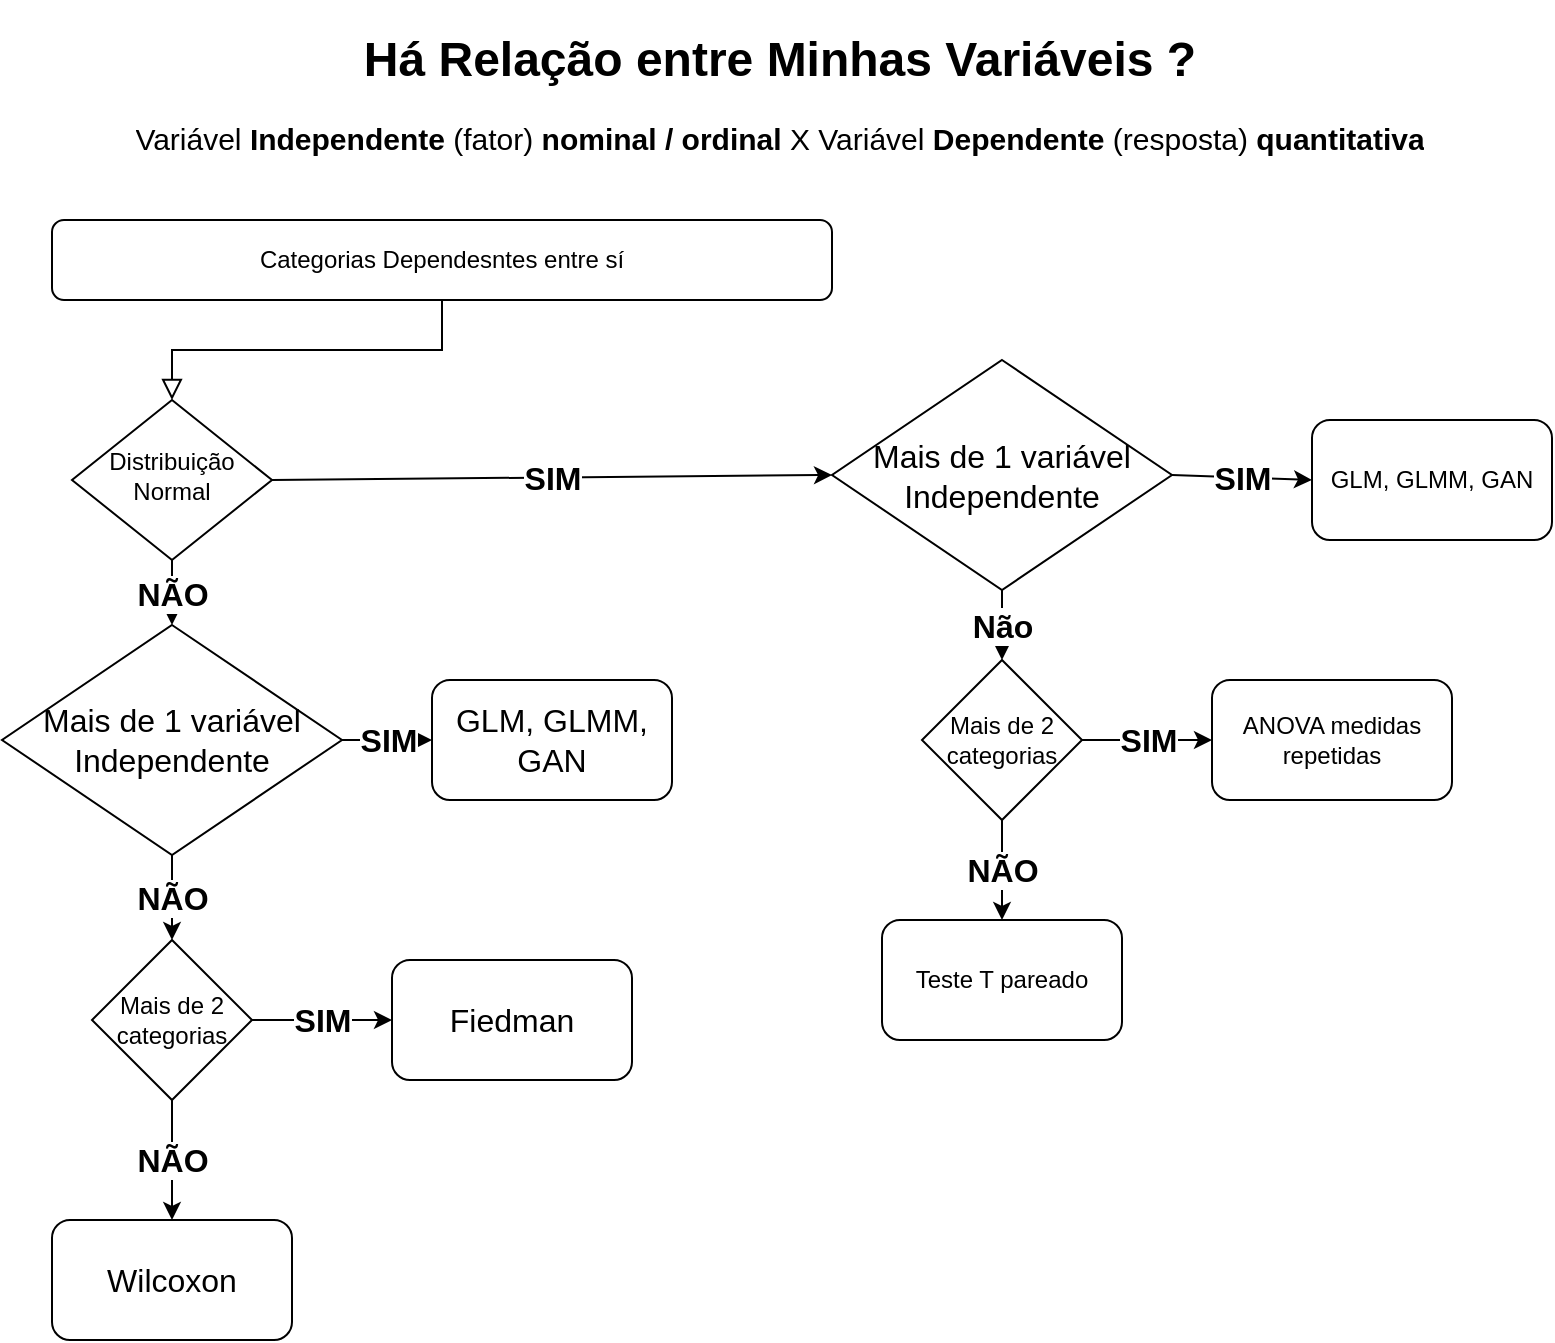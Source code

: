 <mxfile version="13.7.3" type="device"><diagram id="C5RBs43oDa-KdzZeNtuy" name="Page-1"><mxGraphModel dx="1086" dy="806" grid="1" gridSize="10" guides="1" tooltips="1" connect="1" arrows="1" fold="1" page="1" pageScale="1" pageWidth="827" pageHeight="1169" math="0" shadow="0"><root><mxCell id="WIyWlLk6GJQsqaUBKTNV-0"/><mxCell id="WIyWlLk6GJQsqaUBKTNV-1" parent="WIyWlLk6GJQsqaUBKTNV-0"/><mxCell id="WIyWlLk6GJQsqaUBKTNV-2" value="" style="rounded=0;html=1;jettySize=auto;orthogonalLoop=1;fontSize=11;endArrow=block;endFill=0;endSize=8;strokeWidth=1;shadow=0;labelBackgroundColor=none;edgeStyle=orthogonalEdgeStyle;" parent="WIyWlLk6GJQsqaUBKTNV-1" source="WIyWlLk6GJQsqaUBKTNV-3" target="WIyWlLk6GJQsqaUBKTNV-6" edge="1"><mxGeometry relative="1" as="geometry"/></mxCell><mxCell id="WIyWlLk6GJQsqaUBKTNV-3" value="Categorias Dependesntes entre sí" style="rounded=1;whiteSpace=wrap;html=1;fontSize=12;glass=0;strokeWidth=1;shadow=0;" parent="WIyWlLk6GJQsqaUBKTNV-1" vertex="1"><mxGeometry x="50" y="110" width="390" height="40" as="geometry"/></mxCell><mxCell id="WIyWlLk6GJQsqaUBKTNV-6" value="Distribuição Normal" style="rhombus;whiteSpace=wrap;html=1;shadow=0;fontFamily=Helvetica;fontSize=12;align=center;strokeWidth=1;spacing=6;spacingTop=-4;" parent="WIyWlLk6GJQsqaUBKTNV-1" vertex="1"><mxGeometry x="60" y="200" width="100" height="80" as="geometry"/></mxCell><mxCell id="XK-VcTC5aRWtoL7XB83h-0" value="&lt;h1&gt;Há Relação entre Minhas Variáveis ?&lt;/h1&gt;&lt;p style=&quot;font-size: 15px&quot;&gt;Variável &lt;b&gt;Independente&lt;/b&gt; (fator) &lt;b&gt;nominal / ordinal&lt;/b&gt;&amp;nbsp;X&amp;nbsp;&lt;span&gt;Variável &lt;/span&gt;&lt;b&gt;Dependente&lt;/b&gt;&lt;span&gt; (resposta) &lt;/span&gt;&lt;b&gt;quantitativa&lt;/b&gt;&lt;/p&gt;&lt;p&gt;&lt;br&gt;&lt;/p&gt;" style="text;html=1;strokeColor=none;fillColor=none;spacing=5;spacingTop=-20;whiteSpace=wrap;overflow=hidden;rounded=0;align=center;" vertex="1" parent="WIyWlLk6GJQsqaUBKTNV-1"><mxGeometry x="69" y="10" width="690" height="80" as="geometry"/></mxCell><mxCell id="XK-VcTC5aRWtoL7XB83h-2" value="Mais de 2 categorias" style="rhombus;whiteSpace=wrap;html=1;align=center;" vertex="1" parent="WIyWlLk6GJQsqaUBKTNV-1"><mxGeometry x="485" y="330" width="80" height="80" as="geometry"/></mxCell><mxCell id="XK-VcTC5aRWtoL7XB83h-3" value="Não" style="endArrow=classic;html=1;exitX=0.5;exitY=1;exitDx=0;exitDy=0;entryX=0.5;entryY=0;entryDx=0;entryDy=0;fontStyle=1;fontSize=16;" edge="1" parent="WIyWlLk6GJQsqaUBKTNV-1" source="XK-VcTC5aRWtoL7XB83h-13" target="XK-VcTC5aRWtoL7XB83h-2"><mxGeometry width="50" height="50" relative="1" as="geometry"><mxPoint x="510" y="260" as="sourcePoint"/><mxPoint x="670" y="360" as="targetPoint"/></mxGeometry></mxCell><mxCell id="XK-VcTC5aRWtoL7XB83h-4" value="ANOVA medidas repetidas" style="rounded=1;whiteSpace=wrap;html=1;align=center;" vertex="1" parent="WIyWlLk6GJQsqaUBKTNV-1"><mxGeometry x="630" y="340" width="120" height="60" as="geometry"/></mxCell><mxCell id="XK-VcTC5aRWtoL7XB83h-5" value="Teste T pareado" style="rounded=1;whiteSpace=wrap;html=1;align=center;" vertex="1" parent="WIyWlLk6GJQsqaUBKTNV-1"><mxGeometry x="465" y="460" width="120" height="60" as="geometry"/></mxCell><mxCell id="XK-VcTC5aRWtoL7XB83h-6" value="SIM" style="endArrow=classic;html=1;labelBackgroundColor=#ffffff;fontSize=16;exitX=1;exitY=0.5;exitDx=0;exitDy=0;entryX=0;entryY=0.5;entryDx=0;entryDy=0;fontStyle=1" edge="1" parent="WIyWlLk6GJQsqaUBKTNV-1" source="WIyWlLk6GJQsqaUBKTNV-6" target="XK-VcTC5aRWtoL7XB83h-13"><mxGeometry width="50" height="50" relative="1" as="geometry"><mxPoint x="390" y="400" as="sourcePoint"/><mxPoint x="220" y="240" as="targetPoint"/></mxGeometry></mxCell><mxCell id="XK-VcTC5aRWtoL7XB83h-7" value="NÃO" style="endArrow=classic;html=1;labelBackgroundColor=#ffffff;fontSize=16;exitX=0.5;exitY=1;exitDx=0;exitDy=0;entryX=0.5;entryY=0;entryDx=0;entryDy=0;fontStyle=1" edge="1" parent="WIyWlLk6GJQsqaUBKTNV-1" source="XK-VcTC5aRWtoL7XB83h-2" target="XK-VcTC5aRWtoL7XB83h-5"><mxGeometry width="50" height="50" relative="1" as="geometry"><mxPoint x="669" y="470" as="sourcePoint"/><mxPoint x="559" y="510" as="targetPoint"/></mxGeometry></mxCell><mxCell id="XK-VcTC5aRWtoL7XB83h-8" value="SIM" style="endArrow=classic;html=1;labelBackgroundColor=#ffffff;fontSize=16;exitX=1;exitY=0.5;exitDx=0;exitDy=0;fontStyle=1;" edge="1" parent="WIyWlLk6GJQsqaUBKTNV-1" source="XK-VcTC5aRWtoL7XB83h-2" target="XK-VcTC5aRWtoL7XB83h-4"><mxGeometry width="50" height="50" relative="1" as="geometry"><mxPoint x="669" y="470" as="sourcePoint"/><mxPoint x="606" y="380" as="targetPoint"/></mxGeometry></mxCell><mxCell id="XK-VcTC5aRWtoL7XB83h-9" value="GLM, GLMM, GAN" style="rounded=1;whiteSpace=wrap;html=1;align=center;" vertex="1" parent="WIyWlLk6GJQsqaUBKTNV-1"><mxGeometry x="680" y="210" width="120" height="60" as="geometry"/></mxCell><mxCell id="XK-VcTC5aRWtoL7XB83h-10" value="SIM" style="endArrow=classic;html=1;labelBackgroundColor=#ffffff;fontSize=16;entryX=0;entryY=0.5;entryDx=0;entryDy=0;fontStyle=1;exitX=1;exitY=0.5;exitDx=0;exitDy=0;" edge="1" parent="WIyWlLk6GJQsqaUBKTNV-1" source="XK-VcTC5aRWtoL7XB83h-13" target="XK-VcTC5aRWtoL7XB83h-9"><mxGeometry width="50" height="50" relative="1" as="geometry"><mxPoint x="570" y="240" as="sourcePoint"/><mxPoint x="620" y="190" as="targetPoint"/></mxGeometry></mxCell><mxCell id="XK-VcTC5aRWtoL7XB83h-12" value="NÃO" style="endArrow=classic;html=1;labelBackgroundColor=#ffffff;fontSize=16;exitX=0.5;exitY=1;exitDx=0;exitDy=0;entryX=0.5;entryY=0;entryDx=0;entryDy=0;fontStyle=1" edge="1" parent="WIyWlLk6GJQsqaUBKTNV-1" source="WIyWlLk6GJQsqaUBKTNV-6" target="XK-VcTC5aRWtoL7XB83h-15"><mxGeometry width="50" height="50" relative="1" as="geometry"><mxPoint x="390" y="390" as="sourcePoint"/><mxPoint x="110" y="330" as="targetPoint"/></mxGeometry></mxCell><mxCell id="XK-VcTC5aRWtoL7XB83h-13" value="Mais de 1 variável Independente&lt;br&gt;" style="rhombus;whiteSpace=wrap;html=1;fontSize=16;align=center;" vertex="1" parent="WIyWlLk6GJQsqaUBKTNV-1"><mxGeometry x="440" y="180" width="170" height="115" as="geometry"/></mxCell><mxCell id="XK-VcTC5aRWtoL7XB83h-15" value="Mais de 1 variável Independente&lt;br&gt;" style="rhombus;whiteSpace=wrap;html=1;fontSize=16;align=center;" vertex="1" parent="WIyWlLk6GJQsqaUBKTNV-1"><mxGeometry x="25" y="312.5" width="170" height="115" as="geometry"/></mxCell><mxCell id="XK-VcTC5aRWtoL7XB83h-16" value="Mais de 2 categorias" style="rhombus;whiteSpace=wrap;html=1;align=center;" vertex="1" parent="WIyWlLk6GJQsqaUBKTNV-1"><mxGeometry x="70" y="470" width="80" height="80" as="geometry"/></mxCell><mxCell id="XK-VcTC5aRWtoL7XB83h-19" value="NÃO" style="endArrow=classic;html=1;labelBackgroundColor=#ffffff;fontSize=16;entryX=0.5;entryY=0;entryDx=0;entryDy=0;fontStyle=1" edge="1" parent="WIyWlLk6GJQsqaUBKTNV-1" source="XK-VcTC5aRWtoL7XB83h-15" target="XK-VcTC5aRWtoL7XB83h-16"><mxGeometry width="50" height="50" relative="1" as="geometry"><mxPoint x="110" y="440" as="sourcePoint"/><mxPoint x="440" y="310" as="targetPoint"/></mxGeometry></mxCell><mxCell id="XK-VcTC5aRWtoL7XB83h-20" value="Wilcoxon" style="rounded=1;whiteSpace=wrap;html=1;fontSize=16;align=center;" vertex="1" parent="WIyWlLk6GJQsqaUBKTNV-1"><mxGeometry x="50" y="610" width="120" height="60" as="geometry"/></mxCell><mxCell id="XK-VcTC5aRWtoL7XB83h-21" value="NÃO" style="endArrow=classic;html=1;labelBackgroundColor=#ffffff;fontSize=16;exitX=0.5;exitY=1;exitDx=0;exitDy=0;entryX=0.5;entryY=0;entryDx=0;entryDy=0;fontStyle=1" edge="1" parent="WIyWlLk6GJQsqaUBKTNV-1" source="XK-VcTC5aRWtoL7XB83h-16" target="XK-VcTC5aRWtoL7XB83h-20"><mxGeometry width="50" height="50" relative="1" as="geometry"><mxPoint x="390" y="360" as="sourcePoint"/><mxPoint x="440" y="310" as="targetPoint"/></mxGeometry></mxCell><mxCell id="XK-VcTC5aRWtoL7XB83h-22" value="Fiedman" style="rounded=1;whiteSpace=wrap;html=1;fontSize=16;align=center;" vertex="1" parent="WIyWlLk6GJQsqaUBKTNV-1"><mxGeometry x="220" y="480" width="120" height="60" as="geometry"/></mxCell><mxCell id="XK-VcTC5aRWtoL7XB83h-23" value="GLM, GLMM, GAN" style="rounded=1;whiteSpace=wrap;html=1;fontSize=16;align=center;" vertex="1" parent="WIyWlLk6GJQsqaUBKTNV-1"><mxGeometry x="240" y="340" width="120" height="60" as="geometry"/></mxCell><mxCell id="XK-VcTC5aRWtoL7XB83h-24" value="SIM" style="endArrow=classic;html=1;labelBackgroundColor=#ffffff;fontSize=16;exitX=1;exitY=0.5;exitDx=0;exitDy=0;entryX=0;entryY=0.5;entryDx=0;entryDy=0;fontStyle=1" edge="1" parent="WIyWlLk6GJQsqaUBKTNV-1" source="XK-VcTC5aRWtoL7XB83h-15" target="XK-VcTC5aRWtoL7XB83h-23"><mxGeometry width="50" height="50" relative="1" as="geometry"><mxPoint x="390" y="360" as="sourcePoint"/><mxPoint x="440" y="310" as="targetPoint"/></mxGeometry></mxCell><mxCell id="XK-VcTC5aRWtoL7XB83h-25" value="SIM" style="endArrow=classic;html=1;labelBackgroundColor=#ffffff;fontSize=16;exitX=1;exitY=0.5;exitDx=0;exitDy=0;entryX=0;entryY=0.5;entryDx=0;entryDy=0;fontStyle=1" edge="1" parent="WIyWlLk6GJQsqaUBKTNV-1" source="XK-VcTC5aRWtoL7XB83h-16" target="XK-VcTC5aRWtoL7XB83h-22"><mxGeometry width="50" height="50" relative="1" as="geometry"><mxPoint x="390" y="360" as="sourcePoint"/><mxPoint x="440" y="310" as="targetPoint"/></mxGeometry></mxCell></root></mxGraphModel></diagram></mxfile>